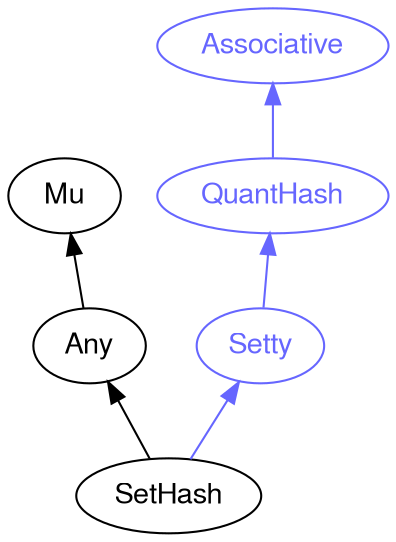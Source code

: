 digraph "perl6-type-graph" {
    rankdir=BT;
    splines=polyline;
    overlap=false; 
    // Types
    "SetHash" [color="#000000", fontcolor="#000000", href="/type/SetHash", fontname="FreeSans"];
    "Mu" [color="#000000", fontcolor="#000000", href="/type/Mu", fontname="FreeSans"];
    "Any" [color="#000000", fontcolor="#000000", href="/type/Any", fontname="FreeSans"];
    "Associative" [color="#6666FF", fontcolor="#6666FF", href="/type/Associative", fontname="FreeSans"];
    "QuantHash" [color="#6666FF", fontcolor="#6666FF", href="/type/QuantHash", fontname="FreeSans"];
    "Setty" [color="#6666FF", fontcolor="#6666FF", href="/type/Setty", fontname="FreeSans"];

    // Superclasses
    "SetHash" -> "Any" [color="#000000"];
    "Any" -> "Mu" [color="#000000"];

    // Roles
    "SetHash" -> "Setty" [color="#6666FF"];
    "QuantHash" -> "Associative" [color="#6666FF"];
    "Setty" -> "QuantHash" [color="#6666FF"];
}
